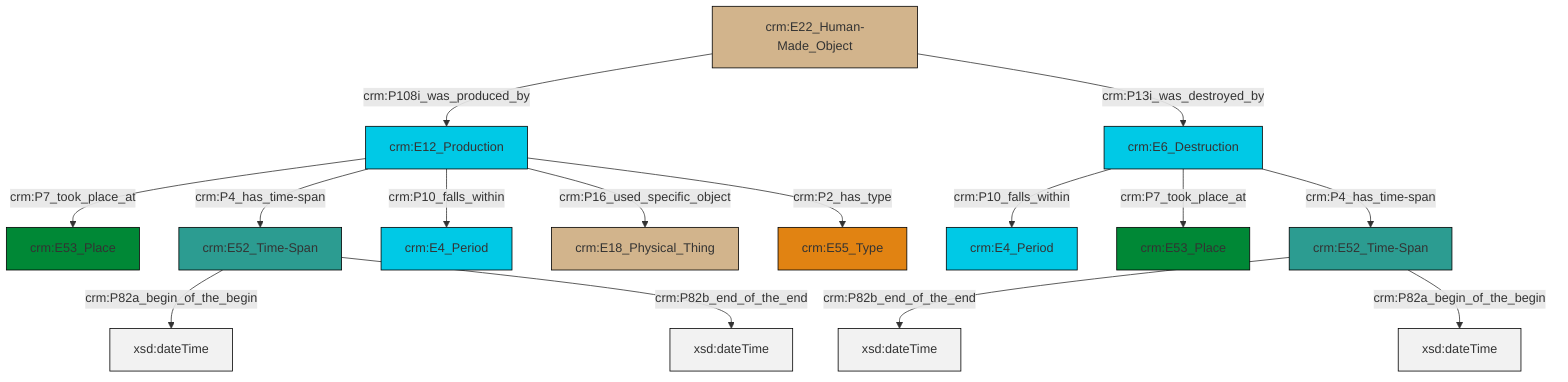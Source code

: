 graph TD
classDef Literal fill:#f2f2f2,stroke:#000000;
classDef CRM_Entity fill:#FFFFFF,stroke:#000000;
classDef Temporal_Entity fill:#00C9E6, stroke:#000000;
classDef Type fill:#E18312, stroke:#000000;
classDef Time-Span fill:#2C9C91, stroke:#000000;
classDef Appellation fill:#FFEB7F, stroke:#000000;
classDef Place fill:#008836, stroke:#000000;
classDef Persistent_Item fill:#B266B2, stroke:#000000;
classDef Conceptual_Object fill:#FFD700, stroke:#000000;
classDef Physical_Thing fill:#D2B48C, stroke:#000000;
classDef Actor fill:#f58aad, stroke:#000000;
classDef PC_Classes fill:#4ce600, stroke:#000000;
classDef Multi fill:#cccccc,stroke:#000000;

10["crm:E12_Production"]:::Temporal_Entity -->|crm:P7_took_place_at| 11["crm:E53_Place"]:::Place
12["crm:E52_Time-Span"]:::Time-Span -->|crm:P82a_begin_of_the_begin| 13[xsd:dateTime]:::Literal
12["crm:E52_Time-Span"]:::Time-Span -->|crm:P82b_end_of_the_end| 15[xsd:dateTime]:::Literal
10["crm:E12_Production"]:::Temporal_Entity -->|crm:P4_has_time-span| 12["crm:E52_Time-Span"]:::Time-Span
10["crm:E12_Production"]:::Temporal_Entity -->|crm:P10_falls_within| 16["crm:E4_Period"]:::Temporal_Entity
20["crm:E6_Destruction"]:::Temporal_Entity -->|crm:P10_falls_within| 8["crm:E4_Period"]:::Temporal_Entity
4["crm:E22_Human-Made_Object"]:::Physical_Thing -->|crm:P108i_was_produced_by| 10["crm:E12_Production"]:::Temporal_Entity
0["crm:E52_Time-Span"]:::Time-Span -->|crm:P82b_end_of_the_end| 22[xsd:dateTime]:::Literal
4["crm:E22_Human-Made_Object"]:::Physical_Thing -->|crm:P13i_was_destroyed_by| 20["crm:E6_Destruction"]:::Temporal_Entity
20["crm:E6_Destruction"]:::Temporal_Entity -->|crm:P7_took_place_at| 2["crm:E53_Place"]:::Place
10["crm:E12_Production"]:::Temporal_Entity -->|crm:P16_used_specific_object| 18["crm:E18_Physical_Thing"]:::Physical_Thing
10["crm:E12_Production"]:::Temporal_Entity -->|crm:P2_has_type| 6["crm:E55_Type"]:::Type
0["crm:E52_Time-Span"]:::Time-Span -->|crm:P82a_begin_of_the_begin| 25[xsd:dateTime]:::Literal
20["crm:E6_Destruction"]:::Temporal_Entity -->|crm:P4_has_time-span| 0["crm:E52_Time-Span"]:::Time-Span